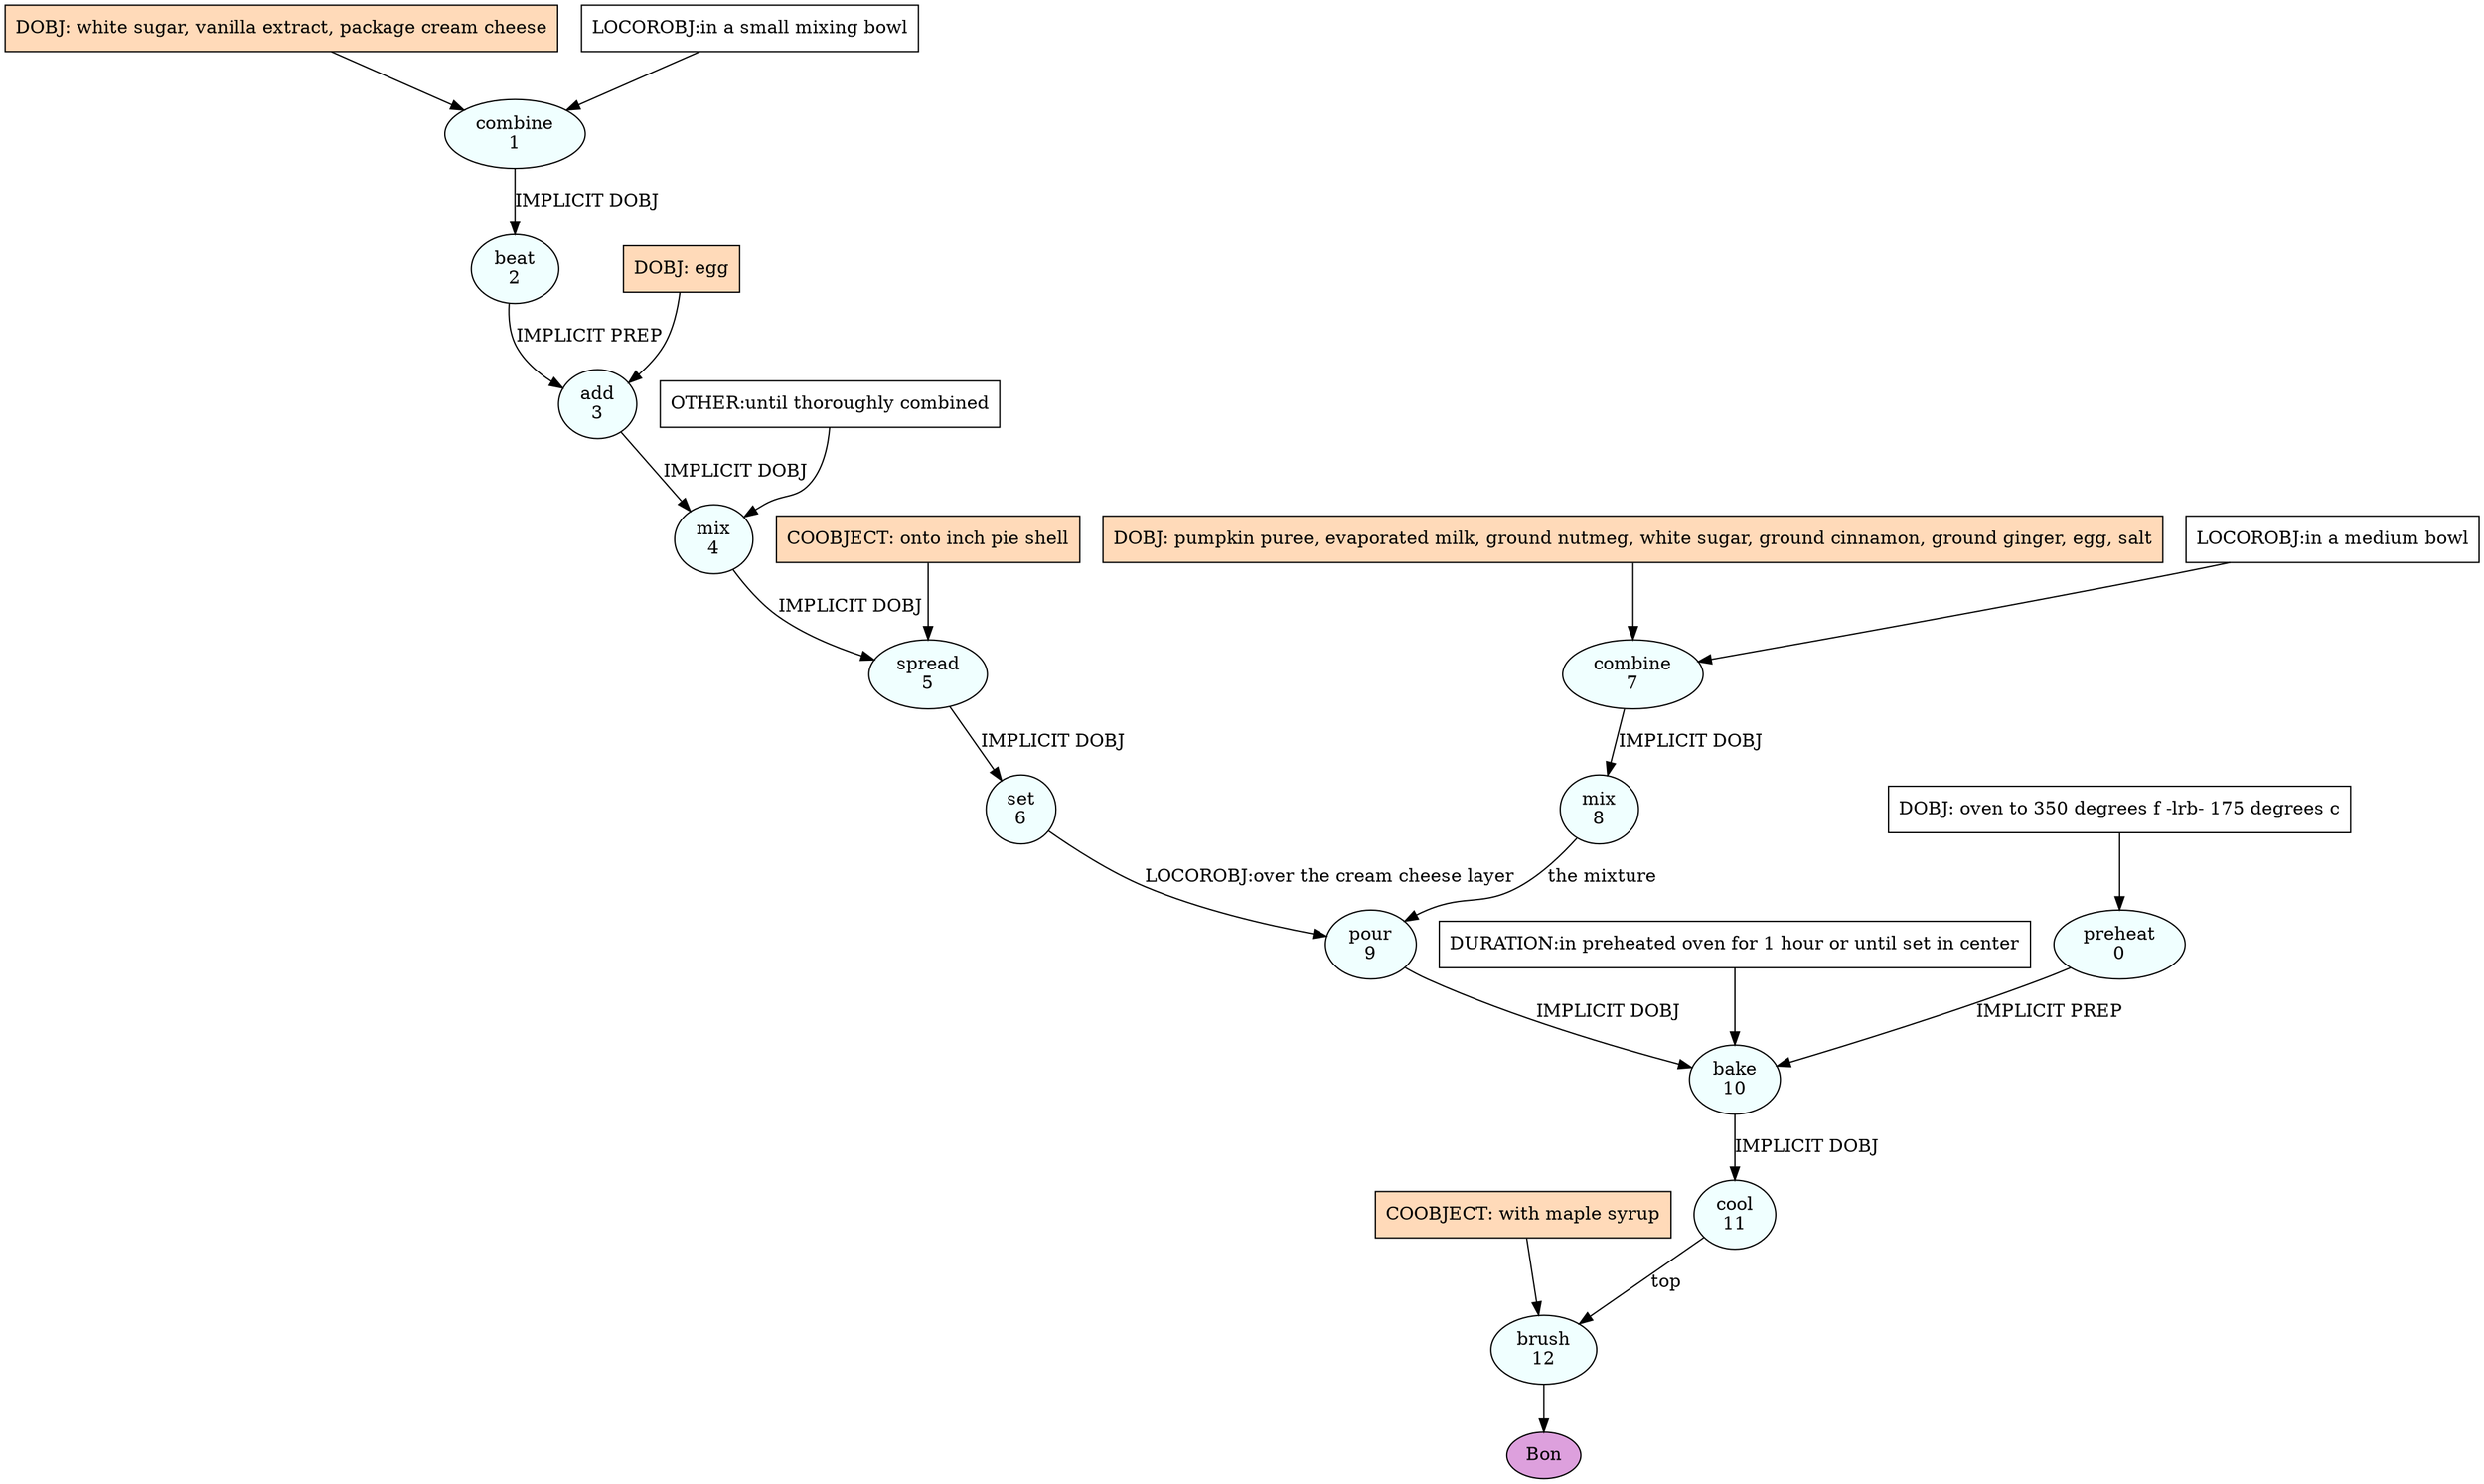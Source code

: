 digraph recipe {
E0[label="preheat
0", shape=oval, style=filled, fillcolor=azure]
E1[label="combine
1", shape=oval, style=filled, fillcolor=azure]
E2[label="beat
2", shape=oval, style=filled, fillcolor=azure]
E3[label="add
3", shape=oval, style=filled, fillcolor=azure]
E4[label="mix
4", shape=oval, style=filled, fillcolor=azure]
E5[label="spread
5", shape=oval, style=filled, fillcolor=azure]
E6[label="set
6", shape=oval, style=filled, fillcolor=azure]
E7[label="combine
7", shape=oval, style=filled, fillcolor=azure]
E8[label="mix
8", shape=oval, style=filled, fillcolor=azure]
E9[label="pour
9", shape=oval, style=filled, fillcolor=azure]
E10[label="bake
10", shape=oval, style=filled, fillcolor=azure]
E11[label="cool
11", shape=oval, style=filled, fillcolor=azure]
E12[label="brush
12", shape=oval, style=filled, fillcolor=azure]
D1[label="DOBJ: white sugar, vanilla extract, package cream cheese", shape=box, style=filled, fillcolor=peachpuff]
D1 -> E1
P1_0[label="LOCOROBJ:in a small mixing bowl", shape=box, style=filled, fillcolor=white]
P1_0 -> E1
D0[label="DOBJ: oven to 350 degrees f -lrb- 175 degrees c", shape=box, style=filled, fillcolor=white]
D0 -> E0
D7[label="DOBJ: pumpkin puree, evaporated milk, ground nutmeg, white sugar, ground cinnamon, ground ginger, egg, salt", shape=box, style=filled, fillcolor=peachpuff]
D7 -> E7
P7_0[label="LOCOROBJ:in a medium bowl", shape=box, style=filled, fillcolor=white]
P7_0 -> E7
E1 -> E2 [label="IMPLICIT DOBJ"]
D3_ing[label="DOBJ: egg", shape=box, style=filled, fillcolor=peachpuff]
D3_ing -> E3
E2 -> E3 [label="IMPLICIT PREP"]
E3 -> E4 [label="IMPLICIT DOBJ"]
P4_0_0[label="OTHER:until thoroughly combined", shape=box, style=filled, fillcolor=white]
P4_0_0 -> E4
E4 -> E5 [label="IMPLICIT DOBJ"]
P5_0_ing[label="COOBJECT: onto inch pie shell", shape=box, style=filled, fillcolor=peachpuff]
P5_0_ing -> E5
E5 -> E6 [label="IMPLICIT DOBJ"]
E7 -> E8 [label="IMPLICIT DOBJ"]
E8 -> E9 [label="the mixture"]
E6 -> E9 [label="LOCOROBJ:over the cream cheese layer"]
E9 -> E10 [label="IMPLICIT DOBJ"]
E0 -> E10 [label="IMPLICIT PREP"]
P10_1_0[label="DURATION:in preheated oven for 1 hour or until set in center", shape=box, style=filled, fillcolor=white]
P10_1_0 -> E10
E10 -> E11 [label="IMPLICIT DOBJ"]
E11 -> E12 [label="top"]
P12_0_ing[label="COOBJECT: with maple syrup", shape=box, style=filled, fillcolor=peachpuff]
P12_0_ing -> E12
EOR[label="Bon", shape=oval, style=filled, fillcolor=plum]
E12 -> EOR
}
